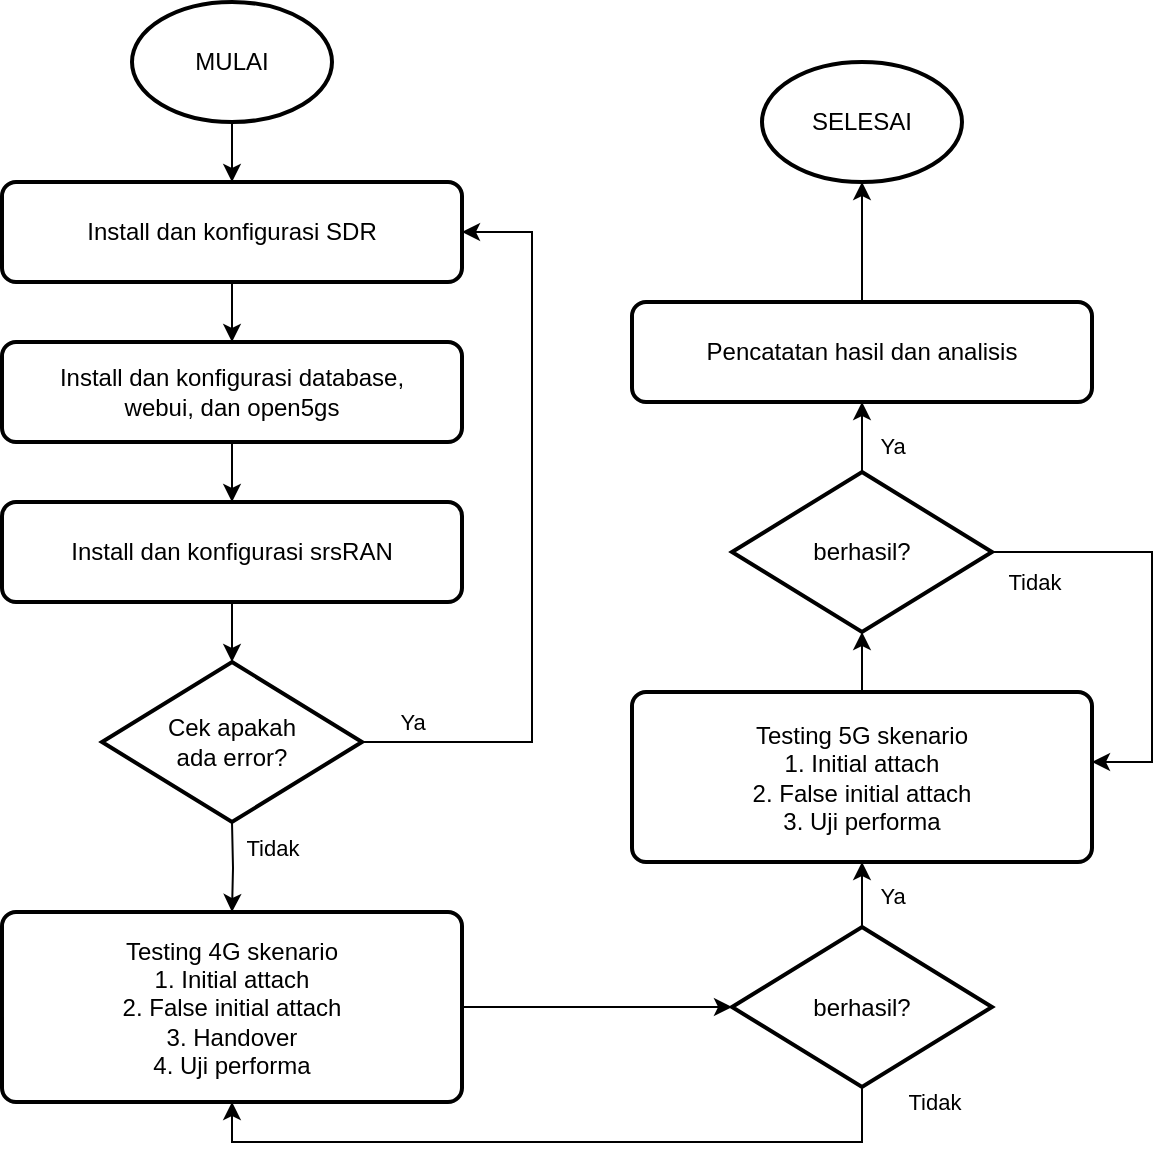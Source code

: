 <mxfile version="20.8.10" type="github">
  <diagram id="-KNS_frNK4O9yv3_JdxB" name="Page-1">
    <mxGraphModel dx="1050" dy="590" grid="1" gridSize="10" guides="1" tooltips="1" connect="1" arrows="1" fold="1" page="1" pageScale="1" pageWidth="850" pageHeight="1100" math="0" shadow="0">
      <root>
        <mxCell id="0" />
        <mxCell id="1" parent="0" />
        <mxCell id="vJ8YAbP-WHLEkj6IoBdA-1" value="" style="edgeStyle=orthogonalEdgeStyle;rounded=0;orthogonalLoop=1;jettySize=auto;html=1;" parent="1" source="vJ8YAbP-WHLEkj6IoBdA-2" target="vJ8YAbP-WHLEkj6IoBdA-4" edge="1">
          <mxGeometry relative="1" as="geometry" />
        </mxCell>
        <mxCell id="vJ8YAbP-WHLEkj6IoBdA-2" value="MULAI" style="strokeWidth=2;html=1;shape=mxgraph.flowchart.start_1;whiteSpace=wrap;" parent="1" vertex="1">
          <mxGeometry x="170" y="60" width="100" height="60" as="geometry" />
        </mxCell>
        <mxCell id="vJ8YAbP-WHLEkj6IoBdA-3" value="" style="edgeStyle=orthogonalEdgeStyle;rounded=0;orthogonalLoop=1;jettySize=auto;html=1;" parent="1" source="vJ8YAbP-WHLEkj6IoBdA-4" target="vJ8YAbP-WHLEkj6IoBdA-6" edge="1">
          <mxGeometry relative="1" as="geometry" />
        </mxCell>
        <mxCell id="vJ8YAbP-WHLEkj6IoBdA-4" value="Install dan konfigurasi SDR" style="rounded=1;whiteSpace=wrap;html=1;absoluteArcSize=1;arcSize=14;strokeWidth=2;" parent="1" vertex="1">
          <mxGeometry x="105" y="150" width="230" height="50" as="geometry" />
        </mxCell>
        <mxCell id="vJ8YAbP-WHLEkj6IoBdA-5" value="" style="edgeStyle=orthogonalEdgeStyle;rounded=0;orthogonalLoop=1;jettySize=auto;html=1;" parent="1" source="vJ8YAbP-WHLEkj6IoBdA-6" target="vJ8YAbP-WHLEkj6IoBdA-8" edge="1">
          <mxGeometry relative="1" as="geometry" />
        </mxCell>
        <mxCell id="vJ8YAbP-WHLEkj6IoBdA-6" value="&lt;div&gt;Install dan konfigurasi database,&lt;/div&gt;&lt;div&gt;webui, dan open5gs&lt;/div&gt;" style="rounded=1;whiteSpace=wrap;html=1;absoluteArcSize=1;arcSize=14;strokeWidth=2;" parent="1" vertex="1">
          <mxGeometry x="105" y="230" width="230" height="50" as="geometry" />
        </mxCell>
        <mxCell id="vJ8YAbP-WHLEkj6IoBdA-7" value="" style="edgeStyle=orthogonalEdgeStyle;rounded=0;orthogonalLoop=1;jettySize=auto;html=1;" parent="1" source="vJ8YAbP-WHLEkj6IoBdA-8" target="vJ8YAbP-WHLEkj6IoBdA-17" edge="1">
          <mxGeometry relative="1" as="geometry" />
        </mxCell>
        <mxCell id="vJ8YAbP-WHLEkj6IoBdA-8" value="Install dan konfigurasi srsRAN" style="rounded=1;whiteSpace=wrap;html=1;absoluteArcSize=1;arcSize=14;strokeWidth=2;" parent="1" vertex="1">
          <mxGeometry x="105" y="310" width="230" height="50" as="geometry" />
        </mxCell>
        <mxCell id="vJ8YAbP-WHLEkj6IoBdA-9" value="" style="edgeStyle=orthogonalEdgeStyle;rounded=0;orthogonalLoop=1;jettySize=auto;html=1;" parent="1" source="vJ8YAbP-WHLEkj6IoBdA-10" target="vJ8YAbP-WHLEkj6IoBdA-22" edge="1">
          <mxGeometry relative="1" as="geometry" />
        </mxCell>
        <mxCell id="vJ8YAbP-WHLEkj6IoBdA-10" value="Testing 4G skenario&lt;br&gt;1. Initial attach&lt;br&gt;2. False initial attach&lt;br&gt;3. Handover&lt;br&gt;4. Uji performa" style="rounded=1;whiteSpace=wrap;html=1;absoluteArcSize=1;arcSize=14;strokeWidth=2;" parent="1" vertex="1">
          <mxGeometry x="105" y="515" width="230" height="95" as="geometry" />
        </mxCell>
        <mxCell id="vJ8YAbP-WHLEkj6IoBdA-11" value="" style="edgeStyle=orthogonalEdgeStyle;rounded=0;orthogonalLoop=1;jettySize=auto;html=1;" parent="1" source="vJ8YAbP-WHLEkj6IoBdA-12" target="vJ8YAbP-WHLEkj6IoBdA-26" edge="1">
          <mxGeometry relative="1" as="geometry" />
        </mxCell>
        <mxCell id="vJ8YAbP-WHLEkj6IoBdA-12" value="Testing 5G skenario&lt;br&gt;1. Initial attach&lt;br&gt;2. False initial attach&lt;br&gt;3. Uji performa" style="rounded=1;whiteSpace=wrap;html=1;absoluteArcSize=1;arcSize=14;strokeWidth=2;" parent="1" vertex="1">
          <mxGeometry x="420" y="405" width="230" height="85" as="geometry" />
        </mxCell>
        <mxCell id="vJ8YAbP-WHLEkj6IoBdA-13" style="edgeStyle=orthogonalEdgeStyle;rounded=0;orthogonalLoop=1;jettySize=auto;html=1;entryX=1;entryY=0.5;entryDx=0;entryDy=0;" parent="1" source="vJ8YAbP-WHLEkj6IoBdA-17" target="vJ8YAbP-WHLEkj6IoBdA-4" edge="1">
          <mxGeometry relative="1" as="geometry">
            <Array as="points">
              <mxPoint x="370" y="430" />
              <mxPoint x="370" y="175" />
            </Array>
          </mxGeometry>
        </mxCell>
        <mxCell id="vJ8YAbP-WHLEkj6IoBdA-14" value="Ya" style="edgeLabel;html=1;align=center;verticalAlign=middle;resizable=0;points=[];" parent="vJ8YAbP-WHLEkj6IoBdA-13" vertex="1" connectable="0">
          <mxGeometry x="-0.867" y="-1" relative="1" as="geometry">
            <mxPoint y="-11" as="offset" />
          </mxGeometry>
        </mxCell>
        <mxCell id="vJ8YAbP-WHLEkj6IoBdA-15" value="" style="edgeStyle=orthogonalEdgeStyle;rounded=0;orthogonalLoop=1;jettySize=auto;html=1;" parent="1" target="vJ8YAbP-WHLEkj6IoBdA-10" edge="1">
          <mxGeometry relative="1" as="geometry">
            <mxPoint x="220" y="470" as="sourcePoint" />
          </mxGeometry>
        </mxCell>
        <mxCell id="vJ8YAbP-WHLEkj6IoBdA-16" value="Tidak" style="edgeLabel;html=1;align=center;verticalAlign=middle;resizable=0;points=[];" parent="vJ8YAbP-WHLEkj6IoBdA-15" vertex="1" connectable="0">
          <mxGeometry x="0.216" y="1" relative="1" as="geometry">
            <mxPoint x="19" y="-14" as="offset" />
          </mxGeometry>
        </mxCell>
        <mxCell id="vJ8YAbP-WHLEkj6IoBdA-17" value="&lt;div&gt;Cek apakah&lt;/div&gt;&lt;div&gt;ada error?&lt;br&gt;&lt;/div&gt;" style="strokeWidth=2;html=1;shape=mxgraph.flowchart.decision;whiteSpace=wrap;" parent="1" vertex="1">
          <mxGeometry x="155" y="390" width="130" height="80" as="geometry" />
        </mxCell>
        <mxCell id="vJ8YAbP-WHLEkj6IoBdA-18" style="edgeStyle=orthogonalEdgeStyle;rounded=0;orthogonalLoop=1;jettySize=auto;html=1;entryX=0.5;entryY=1;entryDx=0;entryDy=0;" parent="1" source="vJ8YAbP-WHLEkj6IoBdA-22" target="vJ8YAbP-WHLEkj6IoBdA-10" edge="1">
          <mxGeometry relative="1" as="geometry">
            <Array as="points">
              <mxPoint x="535" y="630" />
              <mxPoint x="220" y="630" />
            </Array>
          </mxGeometry>
        </mxCell>
        <mxCell id="vJ8YAbP-WHLEkj6IoBdA-19" value="Tidak" style="edgeLabel;html=1;align=center;verticalAlign=middle;resizable=0;points=[];" parent="vJ8YAbP-WHLEkj6IoBdA-18" vertex="1" connectable="0">
          <mxGeometry x="-0.225" y="-4" relative="1" as="geometry">
            <mxPoint x="149" y="-16" as="offset" />
          </mxGeometry>
        </mxCell>
        <mxCell id="vJ8YAbP-WHLEkj6IoBdA-20" value="" style="edgeStyle=orthogonalEdgeStyle;rounded=0;orthogonalLoop=1;jettySize=auto;html=1;" parent="1" source="vJ8YAbP-WHLEkj6IoBdA-22" target="vJ8YAbP-WHLEkj6IoBdA-12" edge="1">
          <mxGeometry relative="1" as="geometry" />
        </mxCell>
        <mxCell id="vJ8YAbP-WHLEkj6IoBdA-21" value="Ya" style="edgeLabel;html=1;align=center;verticalAlign=middle;resizable=0;points=[];" parent="vJ8YAbP-WHLEkj6IoBdA-20" vertex="1" connectable="0">
          <mxGeometry x="-0.719" relative="1" as="geometry">
            <mxPoint x="15" y="-9" as="offset" />
          </mxGeometry>
        </mxCell>
        <mxCell id="vJ8YAbP-WHLEkj6IoBdA-22" value="berhasil?" style="strokeWidth=2;html=1;shape=mxgraph.flowchart.decision;whiteSpace=wrap;" parent="1" vertex="1">
          <mxGeometry x="470" y="522.5" width="130" height="80" as="geometry" />
        </mxCell>
        <mxCell id="vJ8YAbP-WHLEkj6IoBdA-23" style="edgeStyle=orthogonalEdgeStyle;rounded=0;orthogonalLoop=1;jettySize=auto;html=1;" parent="1" source="vJ8YAbP-WHLEkj6IoBdA-26" edge="1">
          <mxGeometry relative="1" as="geometry">
            <Array as="points">
              <mxPoint x="680" y="335" />
              <mxPoint x="680" y="440" />
              <mxPoint x="652" y="440" />
            </Array>
            <mxPoint x="650" y="440" as="targetPoint" />
          </mxGeometry>
        </mxCell>
        <mxCell id="vJ8YAbP-WHLEkj6IoBdA-24" value="Tidak" style="edgeLabel;html=1;align=center;verticalAlign=middle;resizable=0;points=[];" parent="vJ8YAbP-WHLEkj6IoBdA-23" vertex="1" connectable="0">
          <mxGeometry x="-0.691" relative="1" as="geometry">
            <mxPoint x="-12" y="15" as="offset" />
          </mxGeometry>
        </mxCell>
        <mxCell id="vJ8YAbP-WHLEkj6IoBdA-25" value="" style="edgeStyle=orthogonalEdgeStyle;rounded=0;orthogonalLoop=1;jettySize=auto;html=1;" parent="1" source="vJ8YAbP-WHLEkj6IoBdA-26" target="vJ8YAbP-WHLEkj6IoBdA-28" edge="1">
          <mxGeometry relative="1" as="geometry" />
        </mxCell>
        <mxCell id="vJ8YAbP-WHLEkj6IoBdA-26" value="berhasil?" style="strokeWidth=2;html=1;shape=mxgraph.flowchart.decision;whiteSpace=wrap;" parent="1" vertex="1">
          <mxGeometry x="470" y="295" width="130" height="80" as="geometry" />
        </mxCell>
        <mxCell id="vJ8YAbP-WHLEkj6IoBdA-27" value="" style="edgeStyle=orthogonalEdgeStyle;rounded=0;orthogonalLoop=1;jettySize=auto;html=1;" parent="1" source="vJ8YAbP-WHLEkj6IoBdA-28" target="vJ8YAbP-WHLEkj6IoBdA-30" edge="1">
          <mxGeometry relative="1" as="geometry" />
        </mxCell>
        <mxCell id="vJ8YAbP-WHLEkj6IoBdA-28" value="Pencatatan hasil dan analisis" style="rounded=1;whiteSpace=wrap;html=1;absoluteArcSize=1;arcSize=14;strokeWidth=2;" parent="1" vertex="1">
          <mxGeometry x="420" y="210" width="230" height="50" as="geometry" />
        </mxCell>
        <mxCell id="vJ8YAbP-WHLEkj6IoBdA-29" value="Ya" style="edgeLabel;html=1;align=center;verticalAlign=middle;resizable=0;points=[];" parent="1" vertex="1" connectable="0">
          <mxGeometry x="560" y="494.997" as="geometry">
            <mxPoint x="-10" y="-213" as="offset" />
          </mxGeometry>
        </mxCell>
        <mxCell id="vJ8YAbP-WHLEkj6IoBdA-30" value="SELESAI" style="strokeWidth=2;html=1;shape=mxgraph.flowchart.start_1;whiteSpace=wrap;" parent="1" vertex="1">
          <mxGeometry x="485" y="90" width="100" height="60" as="geometry" />
        </mxCell>
      </root>
    </mxGraphModel>
  </diagram>
</mxfile>
